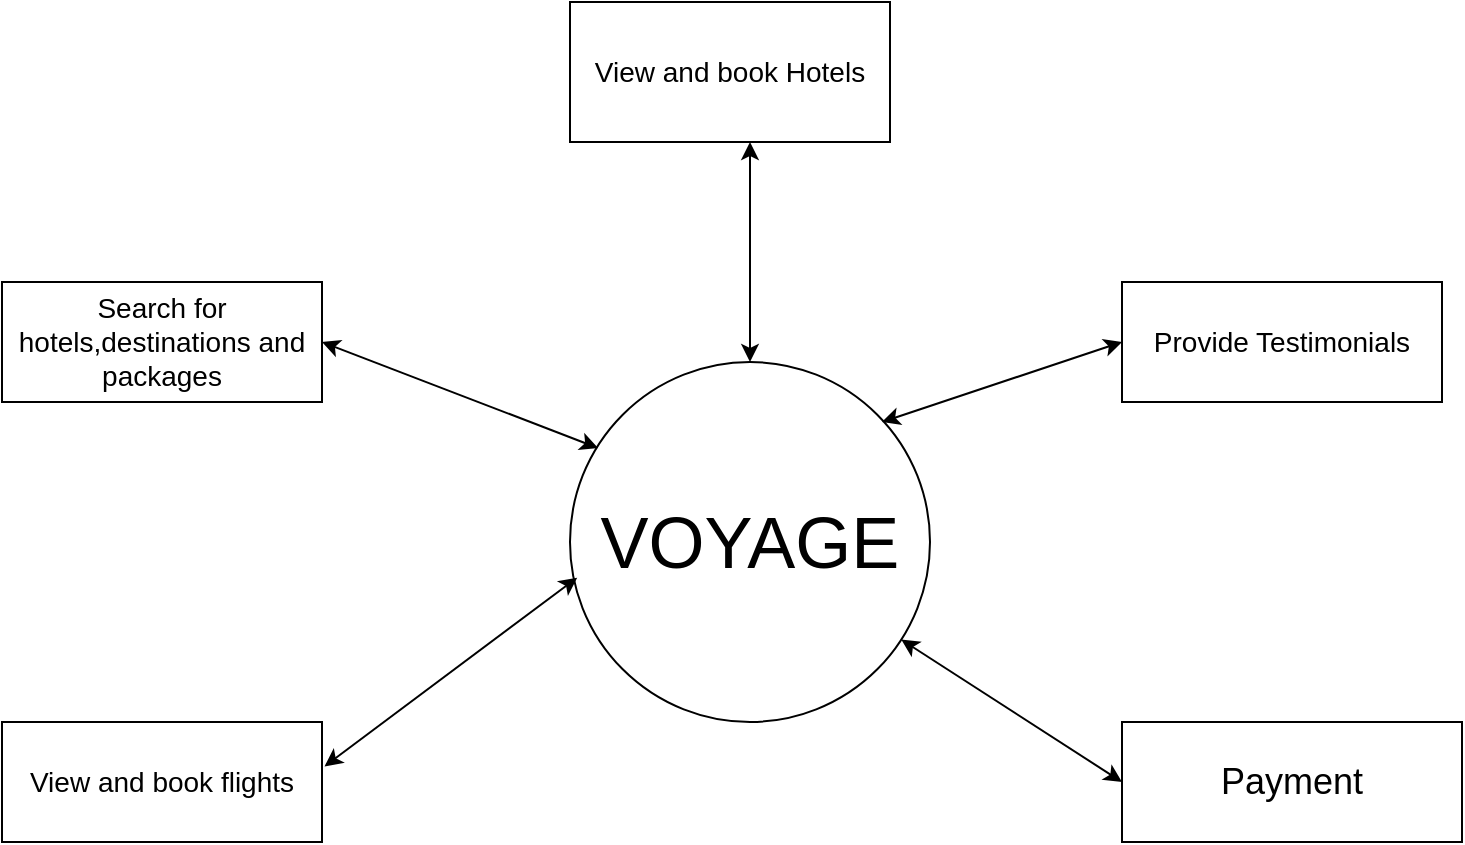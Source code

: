 <mxfile version="14.1.8" type="github">
  <diagram id="TQzkLVB_NJQeoAQOEsyT" name="Page-1">
    <mxGraphModel dx="1038" dy="548" grid="1" gridSize="10" guides="1" tooltips="1" connect="1" arrows="1" fold="1" page="1" pageScale="1" pageWidth="827" pageHeight="1169" math="0" shadow="0">
      <root>
        <mxCell id="0" />
        <mxCell id="1" parent="0" />
        <mxCell id="mcpi6OaUMQ9-C4WgAOcv-1" value="&lt;font style=&quot;font-size: 36px&quot;&gt;VOYAGE&lt;/font&gt;" style="ellipse;whiteSpace=wrap;html=1;aspect=fixed;" vertex="1" parent="1">
          <mxGeometry x="324" y="200" width="180" height="180" as="geometry" />
        </mxCell>
        <mxCell id="mcpi6OaUMQ9-C4WgAOcv-2" value="&lt;font style=&quot;font-size: 14px&quot;&gt;View and book Hotels&lt;/font&gt;" style="rounded=0;whiteSpace=wrap;html=1;" vertex="1" parent="1">
          <mxGeometry x="324" y="20" width="160" height="70" as="geometry" />
        </mxCell>
        <mxCell id="mcpi6OaUMQ9-C4WgAOcv-3" value="&lt;font style=&quot;font-size: 14px&quot;&gt;Search for hotels,destinations and packages&lt;/font&gt;" style="rounded=0;whiteSpace=wrap;html=1;" vertex="1" parent="1">
          <mxGeometry x="40" y="160" width="160" height="60" as="geometry" />
        </mxCell>
        <mxCell id="mcpi6OaUMQ9-C4WgAOcv-5" value="" style="endArrow=classic;startArrow=classic;html=1;" edge="1" parent="1">
          <mxGeometry width="50" height="50" relative="1" as="geometry">
            <mxPoint x="414" y="200" as="sourcePoint" />
            <mxPoint x="414" y="90" as="targetPoint" />
            <Array as="points">
              <mxPoint x="414" y="130" />
            </Array>
          </mxGeometry>
        </mxCell>
        <mxCell id="mcpi6OaUMQ9-C4WgAOcv-6" value="" style="endArrow=classic;startArrow=classic;html=1;exitX=0.078;exitY=0.239;exitDx=0;exitDy=0;exitPerimeter=0;entryX=1;entryY=0.5;entryDx=0;entryDy=0;" edge="1" parent="1" source="mcpi6OaUMQ9-C4WgAOcv-1" target="mcpi6OaUMQ9-C4WgAOcv-3">
          <mxGeometry width="50" height="50" relative="1" as="geometry">
            <mxPoint x="390" y="270" as="sourcePoint" />
            <mxPoint x="223" y="190" as="targetPoint" />
          </mxGeometry>
        </mxCell>
        <mxCell id="mcpi6OaUMQ9-C4WgAOcv-8" value="" style="endArrow=classic;startArrow=classic;html=1;exitX=1.008;exitY=0.37;exitDx=0;exitDy=0;entryX=0.02;entryY=0.599;entryDx=0;entryDy=0;entryPerimeter=0;exitPerimeter=0;" edge="1" parent="1" source="mcpi6OaUMQ9-C4WgAOcv-9" target="mcpi6OaUMQ9-C4WgAOcv-1">
          <mxGeometry width="50" height="50" relative="1" as="geometry">
            <mxPoint x="190" y="410" as="sourcePoint" />
            <mxPoint x="440" y="210" as="targetPoint" />
          </mxGeometry>
        </mxCell>
        <mxCell id="mcpi6OaUMQ9-C4WgAOcv-9" value="&lt;font style=&quot;font-size: 14px&quot;&gt;View and book flights&lt;/font&gt;" style="rounded=0;whiteSpace=wrap;html=1;" vertex="1" parent="1">
          <mxGeometry x="40" y="380" width="160" height="60" as="geometry" />
        </mxCell>
        <mxCell id="mcpi6OaUMQ9-C4WgAOcv-10" value="&lt;font style=&quot;font-size: 14px&quot;&gt;Provide Testimonials&lt;/font&gt;" style="rounded=0;whiteSpace=wrap;html=1;" vertex="1" parent="1">
          <mxGeometry x="600" y="160" width="160" height="60" as="geometry" />
        </mxCell>
        <mxCell id="mcpi6OaUMQ9-C4WgAOcv-11" value="" style="endArrow=classic;startArrow=classic;html=1;entryX=0;entryY=0.5;entryDx=0;entryDy=0;" edge="1" parent="1" target="mcpi6OaUMQ9-C4WgAOcv-10">
          <mxGeometry width="50" height="50" relative="1" as="geometry">
            <mxPoint x="480" y="230" as="sourcePoint" />
            <mxPoint x="440" y="210" as="targetPoint" />
          </mxGeometry>
        </mxCell>
        <mxCell id="mcpi6OaUMQ9-C4WgAOcv-12" value="&lt;font style=&quot;font-size: 18px&quot;&gt;Payment&lt;/font&gt;" style="rounded=0;whiteSpace=wrap;html=1;" vertex="1" parent="1">
          <mxGeometry x="600" y="380" width="170" height="60" as="geometry" />
        </mxCell>
        <mxCell id="mcpi6OaUMQ9-C4WgAOcv-13" value="" style="endArrow=classic;startArrow=classic;html=1;entryX=0;entryY=0.5;entryDx=0;entryDy=0;" edge="1" parent="1" source="mcpi6OaUMQ9-C4WgAOcv-1" target="mcpi6OaUMQ9-C4WgAOcv-12">
          <mxGeometry width="50" height="50" relative="1" as="geometry">
            <mxPoint x="500" y="330" as="sourcePoint" />
            <mxPoint x="440" y="200" as="targetPoint" />
          </mxGeometry>
        </mxCell>
      </root>
    </mxGraphModel>
  </diagram>
</mxfile>
